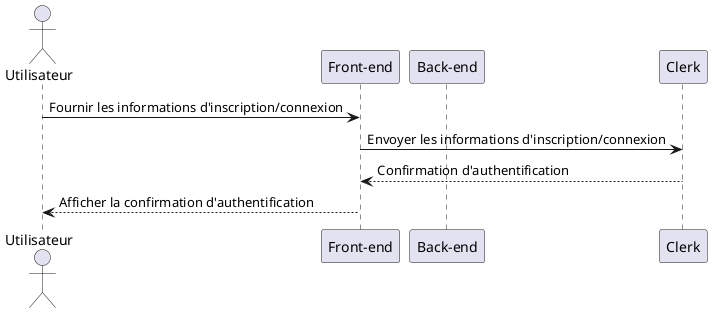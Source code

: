 @startuml
actor Utilisateur
participant "Front-end" as FE
participant "Back-end" as BE
participant "Clerk" as CL

Utilisateur -> FE: Fournir les informations d'inscription/connexion
FE -> CL: Envoyer les informations d'inscription/connexion
CL --> FE: Confirmation d'authentification
FE --> Utilisateur: Afficher la confirmation d'authentification

@enduml
